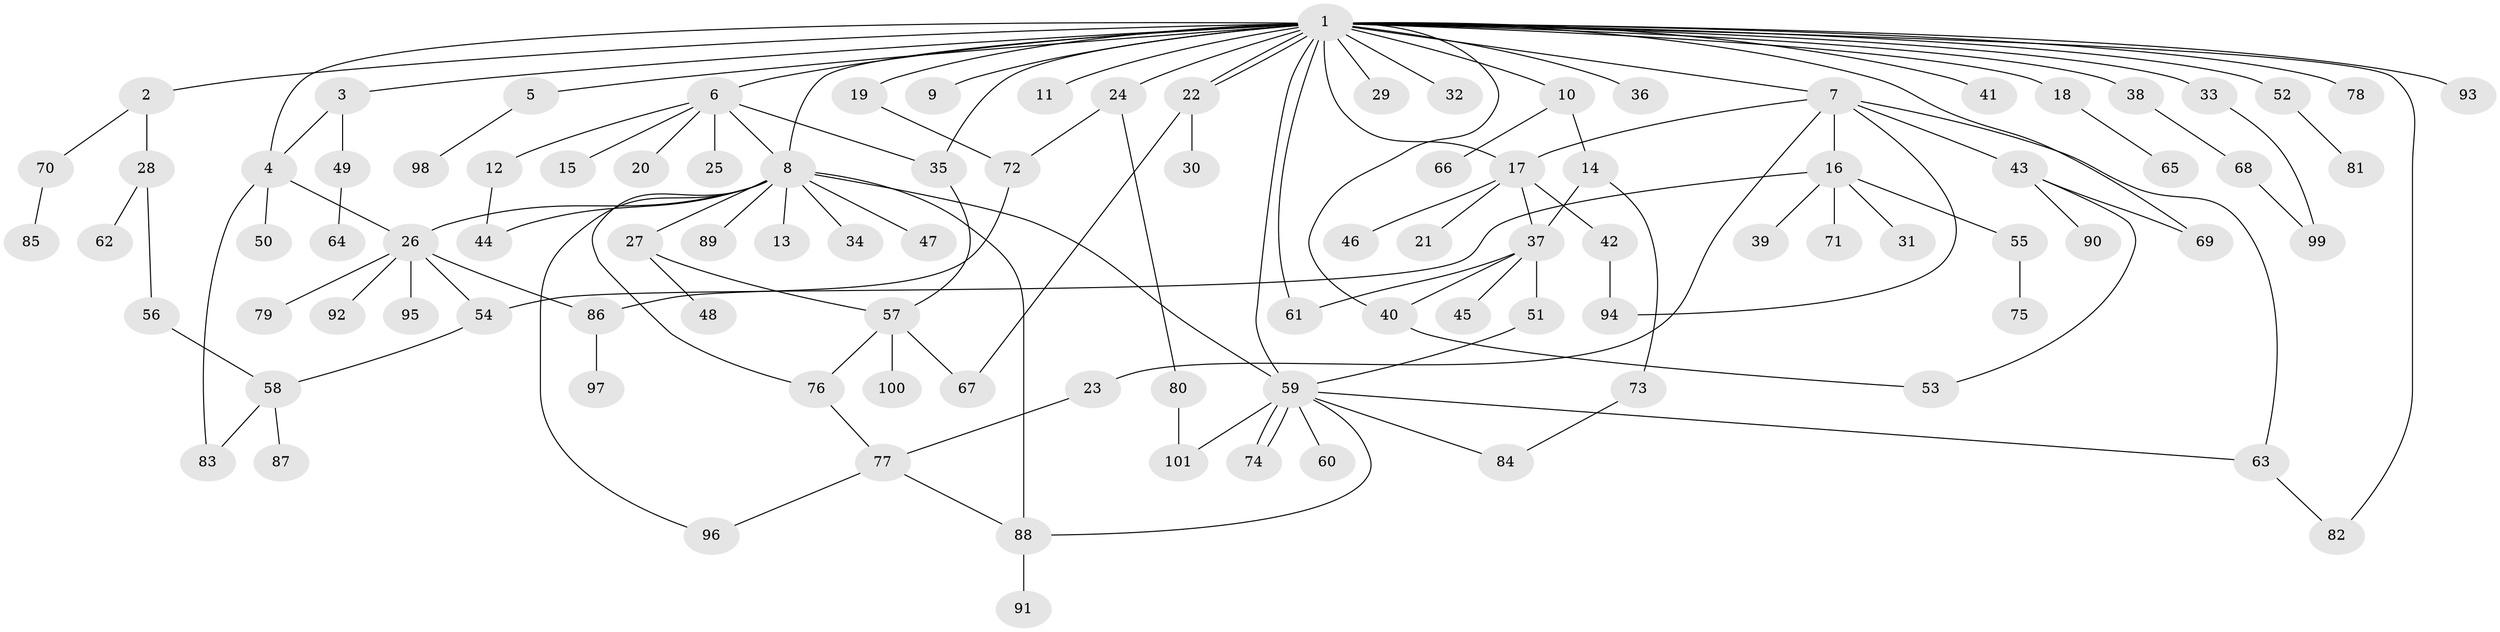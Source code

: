 // Generated by graph-tools (version 1.1) at 2025/49/03/09/25 03:49:57]
// undirected, 101 vertices, 133 edges
graph export_dot {
graph [start="1"]
  node [color=gray90,style=filled];
  1;
  2;
  3;
  4;
  5;
  6;
  7;
  8;
  9;
  10;
  11;
  12;
  13;
  14;
  15;
  16;
  17;
  18;
  19;
  20;
  21;
  22;
  23;
  24;
  25;
  26;
  27;
  28;
  29;
  30;
  31;
  32;
  33;
  34;
  35;
  36;
  37;
  38;
  39;
  40;
  41;
  42;
  43;
  44;
  45;
  46;
  47;
  48;
  49;
  50;
  51;
  52;
  53;
  54;
  55;
  56;
  57;
  58;
  59;
  60;
  61;
  62;
  63;
  64;
  65;
  66;
  67;
  68;
  69;
  70;
  71;
  72;
  73;
  74;
  75;
  76;
  77;
  78;
  79;
  80;
  81;
  82;
  83;
  84;
  85;
  86;
  87;
  88;
  89;
  90;
  91;
  92;
  93;
  94;
  95;
  96;
  97;
  98;
  99;
  100;
  101;
  1 -- 2;
  1 -- 3;
  1 -- 4;
  1 -- 5;
  1 -- 6;
  1 -- 7;
  1 -- 8;
  1 -- 9;
  1 -- 10;
  1 -- 11;
  1 -- 17;
  1 -- 18;
  1 -- 19;
  1 -- 22;
  1 -- 22;
  1 -- 24;
  1 -- 29;
  1 -- 32;
  1 -- 33;
  1 -- 35;
  1 -- 36;
  1 -- 38;
  1 -- 40;
  1 -- 41;
  1 -- 52;
  1 -- 59;
  1 -- 61;
  1 -- 69;
  1 -- 78;
  1 -- 82;
  1 -- 93;
  2 -- 28;
  2 -- 70;
  3 -- 4;
  3 -- 49;
  4 -- 26;
  4 -- 50;
  4 -- 83;
  5 -- 98;
  6 -- 8;
  6 -- 12;
  6 -- 15;
  6 -- 20;
  6 -- 25;
  6 -- 35;
  7 -- 16;
  7 -- 17;
  7 -- 23;
  7 -- 43;
  7 -- 63;
  7 -- 94;
  8 -- 13;
  8 -- 26;
  8 -- 27;
  8 -- 34;
  8 -- 44;
  8 -- 47;
  8 -- 59;
  8 -- 76;
  8 -- 88;
  8 -- 89;
  8 -- 96;
  10 -- 14;
  10 -- 66;
  12 -- 44;
  14 -- 37;
  14 -- 73;
  16 -- 31;
  16 -- 39;
  16 -- 54;
  16 -- 55;
  16 -- 71;
  17 -- 21;
  17 -- 37;
  17 -- 42;
  17 -- 46;
  18 -- 65;
  19 -- 72;
  22 -- 30;
  22 -- 67;
  23 -- 77;
  24 -- 72;
  24 -- 80;
  26 -- 54;
  26 -- 79;
  26 -- 86;
  26 -- 92;
  26 -- 95;
  27 -- 48;
  27 -- 57;
  28 -- 56;
  28 -- 62;
  33 -- 99;
  35 -- 57;
  37 -- 40;
  37 -- 45;
  37 -- 51;
  37 -- 61;
  38 -- 68;
  40 -- 53;
  42 -- 94;
  43 -- 53;
  43 -- 69;
  43 -- 90;
  49 -- 64;
  51 -- 59;
  52 -- 81;
  54 -- 58;
  55 -- 75;
  56 -- 58;
  57 -- 67;
  57 -- 76;
  57 -- 100;
  58 -- 83;
  58 -- 87;
  59 -- 60;
  59 -- 63;
  59 -- 74;
  59 -- 74;
  59 -- 84;
  59 -- 88;
  59 -- 101;
  63 -- 82;
  68 -- 99;
  70 -- 85;
  72 -- 86;
  73 -- 84;
  76 -- 77;
  77 -- 88;
  77 -- 96;
  80 -- 101;
  86 -- 97;
  88 -- 91;
}
